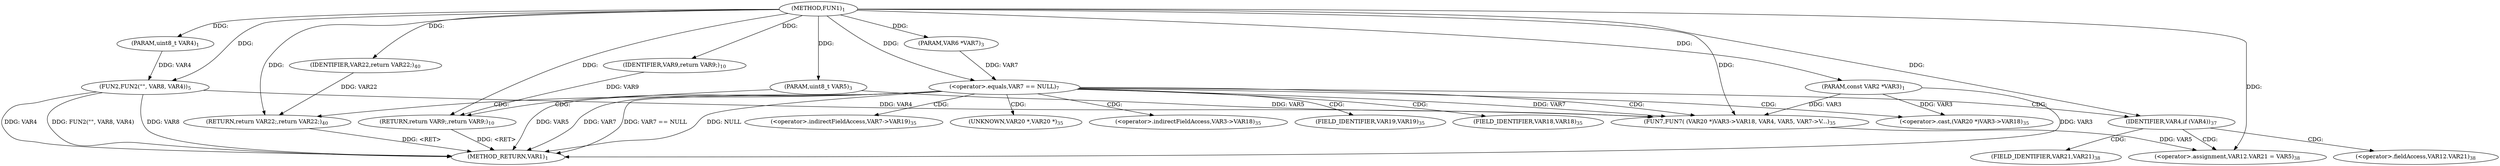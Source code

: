 digraph "FUN1" {  
"8" [label = <(METHOD,FUN1)<SUB>1</SUB>> ]
"46" [label = <(METHOD_RETURN,VAR1)<SUB>1</SUB>> ]
"9" [label = <(PARAM,const VAR2 *VAR3)<SUB>1</SUB>> ]
"10" [label = <(PARAM,uint8_t VAR4)<SUB>1</SUB>> ]
"11" [label = <(PARAM,uint8_t VAR5)<SUB>3</SUB>> ]
"12" [label = <(PARAM,VAR6 *VAR7)<SUB>3</SUB>> ]
"14" [label = <(FUN2,FUN2(&quot;&quot;, VAR8, VAR4))<SUB>5</SUB>> ]
"25" [label = <(FUN7,FUN7( (VAR20 *)VAR3-&gt;VAR18, VAR4, VAR5, VAR7-&gt;V...)<SUB>35</SUB>> ]
"44" [label = <(RETURN,return VAR22;,return VAR22;)<SUB>40</SUB>> ]
"19" [label = <(&lt;operator&gt;.equals,VAR7 == NULL)<SUB>7</SUB>> ]
"37" [label = <(IDENTIFIER,VAR4,if (VAR4))<SUB>37</SUB>> ]
"45" [label = <(IDENTIFIER,VAR22,return VAR22;)<SUB>40</SUB>> ]
"23" [label = <(RETURN,return VAR9;,return VAR9;)<SUB>10</SUB>> ]
"26" [label = <(&lt;operator&gt;.cast,(VAR20 *)VAR3-&gt;VAR18)<SUB>35</SUB>> ]
"39" [label = <(&lt;operator&gt;.assignment,VAR12.VAR21 = VAR5)<SUB>38</SUB>> ]
"24" [label = <(IDENTIFIER,VAR9,return VAR9;)<SUB>10</SUB>> ]
"33" [label = <(&lt;operator&gt;.indirectFieldAccess,VAR7-&gt;VAR19)<SUB>35</SUB>> ]
"27" [label = <(UNKNOWN,VAR20 *,VAR20 *)<SUB>35</SUB>> ]
"28" [label = <(&lt;operator&gt;.indirectFieldAccess,VAR3-&gt;VAR18)<SUB>35</SUB>> ]
"35" [label = <(FIELD_IDENTIFIER,VAR19,VAR19)<SUB>35</SUB>> ]
"30" [label = <(FIELD_IDENTIFIER,VAR18,VAR18)<SUB>35</SUB>> ]
"40" [label = <(&lt;operator&gt;.fieldAccess,VAR12.VAR21)<SUB>38</SUB>> ]
"42" [label = <(FIELD_IDENTIFIER,VAR21,VAR21)<SUB>38</SUB>> ]
  "44" -> "46"  [ label = "DDG: &lt;RET&gt;"] 
  "23" -> "46"  [ label = "DDG: &lt;RET&gt;"] 
  "9" -> "46"  [ label = "DDG: VAR3"] 
  "11" -> "46"  [ label = "DDG: VAR5"] 
  "14" -> "46"  [ label = "DDG: VAR4"] 
  "14" -> "46"  [ label = "DDG: FUN2(&quot;&quot;, VAR8, VAR4)"] 
  "19" -> "46"  [ label = "DDG: VAR7"] 
  "19" -> "46"  [ label = "DDG: VAR7 == NULL"] 
  "14" -> "46"  [ label = "DDG: VAR8"] 
  "19" -> "46"  [ label = "DDG: NULL"] 
  "8" -> "9"  [ label = "DDG: "] 
  "8" -> "10"  [ label = "DDG: "] 
  "8" -> "11"  [ label = "DDG: "] 
  "8" -> "12"  [ label = "DDG: "] 
  "45" -> "44"  [ label = "DDG: VAR22"] 
  "8" -> "44"  [ label = "DDG: "] 
  "8" -> "14"  [ label = "DDG: "] 
  "10" -> "14"  [ label = "DDG: VAR4"] 
  "9" -> "25"  [ label = "DDG: VAR3"] 
  "14" -> "25"  [ label = "DDG: VAR4"] 
  "8" -> "25"  [ label = "DDG: "] 
  "11" -> "25"  [ label = "DDG: VAR5"] 
  "19" -> "25"  [ label = "DDG: VAR7"] 
  "8" -> "37"  [ label = "DDG: "] 
  "8" -> "45"  [ label = "DDG: "] 
  "12" -> "19"  [ label = "DDG: VAR7"] 
  "8" -> "19"  [ label = "DDG: "] 
  "24" -> "23"  [ label = "DDG: VAR9"] 
  "8" -> "23"  [ label = "DDG: "] 
  "9" -> "26"  [ label = "DDG: VAR3"] 
  "25" -> "39"  [ label = "DDG: VAR5"] 
  "8" -> "39"  [ label = "DDG: "] 
  "8" -> "24"  [ label = "DDG: "] 
  "19" -> "30"  [ label = "CDG: "] 
  "19" -> "33"  [ label = "CDG: "] 
  "19" -> "26"  [ label = "CDG: "] 
  "19" -> "23"  [ label = "CDG: "] 
  "19" -> "28"  [ label = "CDG: "] 
  "19" -> "44"  [ label = "CDG: "] 
  "19" -> "35"  [ label = "CDG: "] 
  "19" -> "37"  [ label = "CDG: "] 
  "19" -> "25"  [ label = "CDG: "] 
  "19" -> "27"  [ label = "CDG: "] 
  "37" -> "40"  [ label = "CDG: "] 
  "37" -> "42"  [ label = "CDG: "] 
  "37" -> "39"  [ label = "CDG: "] 
}

